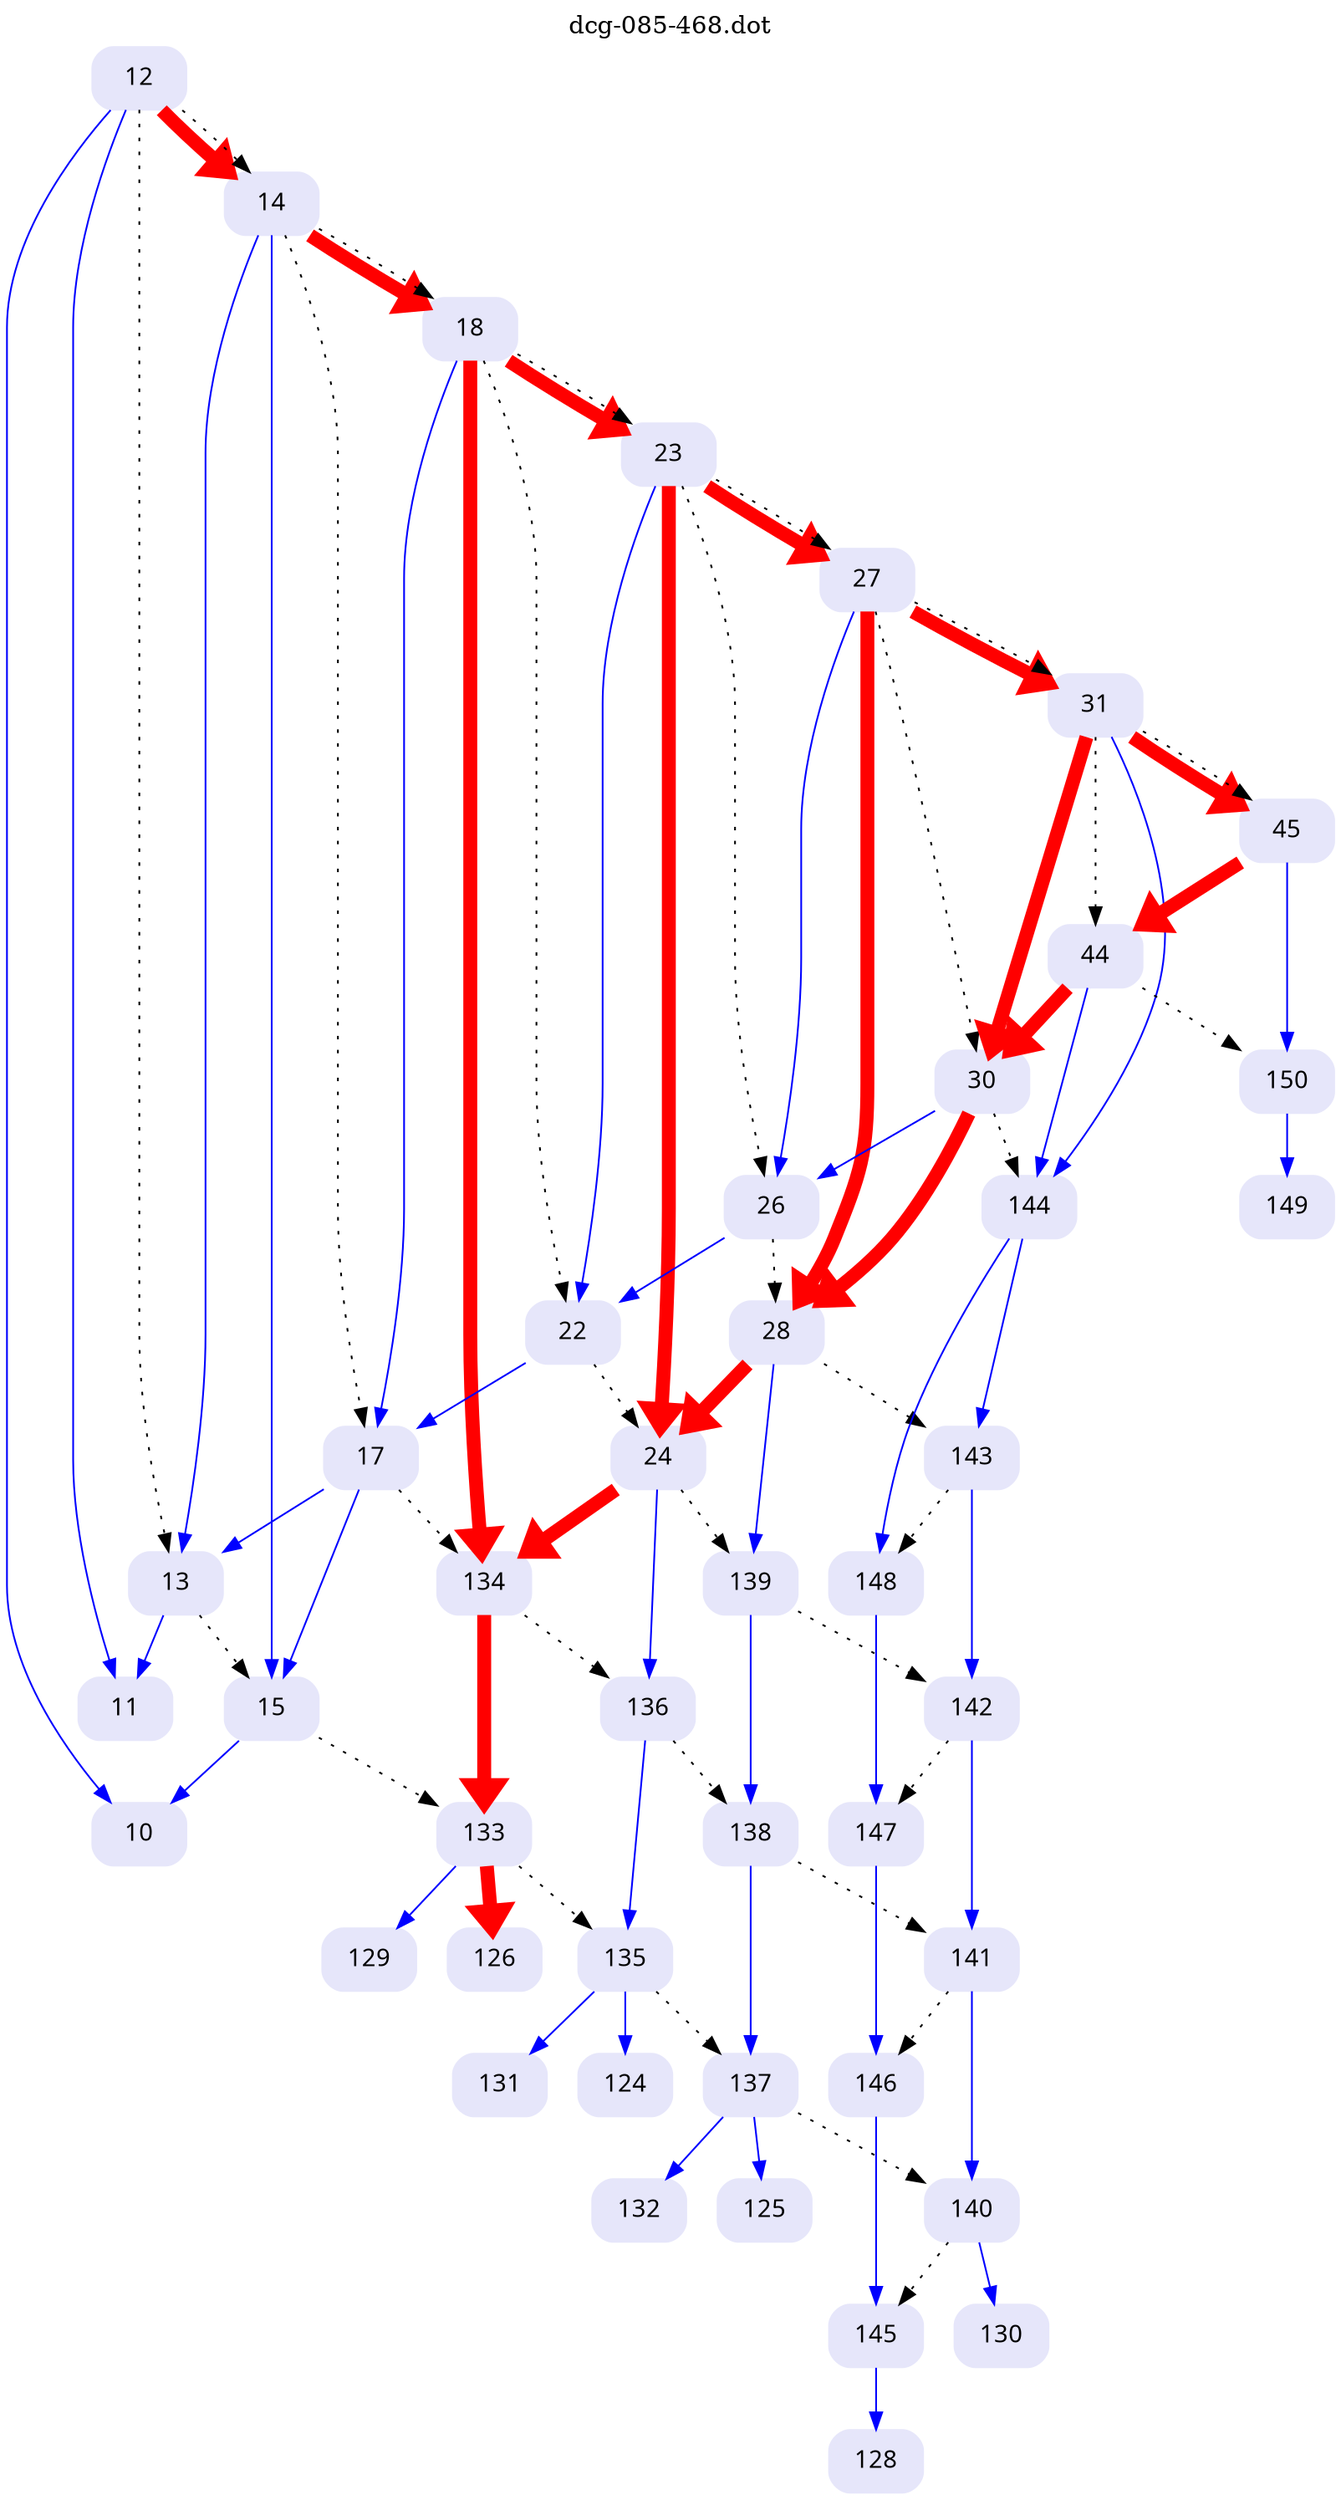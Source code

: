 digraph dcg_85 {
  labelloc="t";
  label="dcg-085-468.dot";
  node [fontname="sans-serif"];
  node [shape=box style="rounded,filled"];
  n12 [label="12" color=lavender];
  n12 -> n11 [color=blue penwidth=1];
  n12 -> n10 [color=blue penwidth=1];
  n12 -> n14 [color=red penwidth=8];
  n12 -> n13 [style=dotted,label=""];
  n12 -> n14 [style=dotted,label=""];
  n14 [label="14" color=lavender];
  n14 -> n13 [color=blue penwidth=1];
  n14 -> n15 [color=blue penwidth=1];
  n14 -> n18 [color=red penwidth=8];
  n14 -> n17 [style=dotted,label=""];
  n14 -> n18 [style=dotted,label=""];
  n18 [label="18" color=lavender];
  n18 -> n17 [color=blue penwidth=1];
  n18 -> n134 [color=red penwidth=8];
  n18 -> n23 [color=red penwidth=8];
  n18 -> n22 [style=dotted,label=""];
  n18 -> n23 [style=dotted,label=""];
  n23 [label="23" color=lavender];
  n23 -> n22 [color=blue penwidth=1];
  n23 -> n24 [color=red penwidth=8];
  n23 -> n27 [color=red penwidth=8];
  n23 -> n26 [style=dotted,label=""];
  n23 -> n27 [style=dotted,label=""];
  n27 [label="27" color=lavender];
  n27 -> n26 [color=blue penwidth=1];
  n27 -> n28 [color=red penwidth=8];
  n27 -> n31 [color=red penwidth=8];
  n27 -> n30 [style=dotted,label=""];
  n27 -> n31 [style=dotted,label=""];
  n31 [label="31" color=lavender];
  n31 -> n30 [color=red penwidth=8];
  n31 -> n144 [color=blue penwidth=1];
  n31 -> n45 [color=red penwidth=8];
  n31 -> n44 [style=dotted,label=""];
  n31 -> n45 [style=dotted,label=""];
  n45 [label="45" color=lavender];
  n45 -> n44 [color=red penwidth=8];
  n45 -> n150 [color=blue penwidth=1];
  n150 [label="150" color=lavender];
  n150 -> n149 [color=blue penwidth=1];
  n149 [label="149" color=lavender];
  n44 [label="44" color=lavender];
  n44 -> n30 [color=red penwidth=8];
  n44 -> n144 [color=blue penwidth=1];
  n44 -> n150 [style=dotted,label=""];
  n144 [label="144" color=lavender];
  n144 -> n143 [color=blue penwidth=1];
  n144 -> n148 [color=blue penwidth=1];
  n148 [label="148" color=lavender];
  n148 -> n147 [color=blue penwidth=1];
  n147 [label="147" color=lavender];
  n147 -> n146 [color=blue penwidth=1];
  n146 [label="146" color=lavender];
  n146 -> n145 [color=blue penwidth=1];
  n145 [label="145" color=lavender];
  n145 -> n128 [color=blue penwidth=1];
  n128 [label="128" color=lavender];
  n143 [label="143" color=lavender];
  n143 -> n142 [color=blue penwidth=1];
  n143 -> n148 [style=dotted,label=""];
  n142 [label="142" color=lavender];
  n142 -> n141 [color=blue penwidth=1];
  n142 -> n147 [style=dotted,label=""];
  n141 [label="141" color=lavender];
  n141 -> n140 [color=blue penwidth=1];
  n141 -> n146 [style=dotted,label=""];
  n140 [label="140" color=lavender];
  n140 -> n130 [color=blue penwidth=1];
  n140 -> n145 [style=dotted,label=""];
  n130 [label="130" color=lavender];
  n30 [label="30" color=lavender];
  n30 -> n26 [color=blue penwidth=1];
  n30 -> n28 [color=red penwidth=8];
  n30 -> n144 [style=dotted,label=""];
  n28 [label="28" color=lavender];
  n28 -> n24 [color=red penwidth=8];
  n28 -> n139 [color=blue penwidth=1];
  n28 -> n143 [style=dotted,label=""];
  n139 [label="139" color=lavender];
  n139 -> n138 [color=blue penwidth=1];
  n139 -> n142 [style=dotted,label=""];
  n138 [label="138" color=lavender];
  n138 -> n137 [color=blue penwidth=1];
  n138 -> n141 [style=dotted,label=""];
  n137 [label="137" color=lavender];
  n137 -> n132 [color=blue penwidth=1];
  n137 -> n125 [color=blue penwidth=1];
  n137 -> n140 [style=dotted,label=""];
  n125 [label="125" color=lavender];
  n132 [label="132" color=lavender];
  n24 [label="24" color=lavender];
  n24 -> n134 [color=red penwidth=8];
  n24 -> n136 [color=blue penwidth=1];
  n24 -> n139 [style=dotted,label=""];
  n136 [label="136" color=lavender];
  n136 -> n135 [color=blue penwidth=1];
  n136 -> n138 [style=dotted,label=""];
  n135 [label="135" color=lavender];
  n135 -> n131 [color=blue penwidth=1];
  n135 -> n124 [color=blue penwidth=1];
  n135 -> n137 [style=dotted,label=""];
  n124 [label="124" color=lavender];
  n131 [label="131" color=lavender];
  n134 [label="134" color=lavender];
  n134 -> n133 [color=red penwidth=8];
  n134 -> n136 [style=dotted,label=""];
  n133 [label="133" color=lavender];
  n133 -> n129 [color=blue penwidth=1];
  n133 -> n126 [color=red penwidth=8];
  n133 -> n135 [style=dotted,label=""];
  n126 [label="126" color=lavender];
  n129 [label="129" color=lavender];
  n26 [label="26" color=lavender];
  n26 -> n22 [color=blue penwidth=1];
  n26 -> n28 [style=dotted,label=""];
  n22 [label="22" color=lavender];
  n22 -> n17 [color=blue penwidth=1];
  n22 -> n24 [style=dotted,label=""];
  n17 [label="17" color=lavender];
  n17 -> n13 [color=blue penwidth=1];
  n17 -> n15 [color=blue penwidth=1];
  n17 -> n134 [style=dotted,label=""];
  n15 [label="15" color=lavender];
  n15 -> n10 [color=blue penwidth=1];
  n15 -> n133 [style=dotted,label=""];
  n10 [label="10" color=lavender];
  n13 [label="13" color=lavender];
  n13 -> n11 [color=blue penwidth=1];
  n13 -> n15 [style=dotted,label=""];
  n11 [label="11" color=lavender];
}
